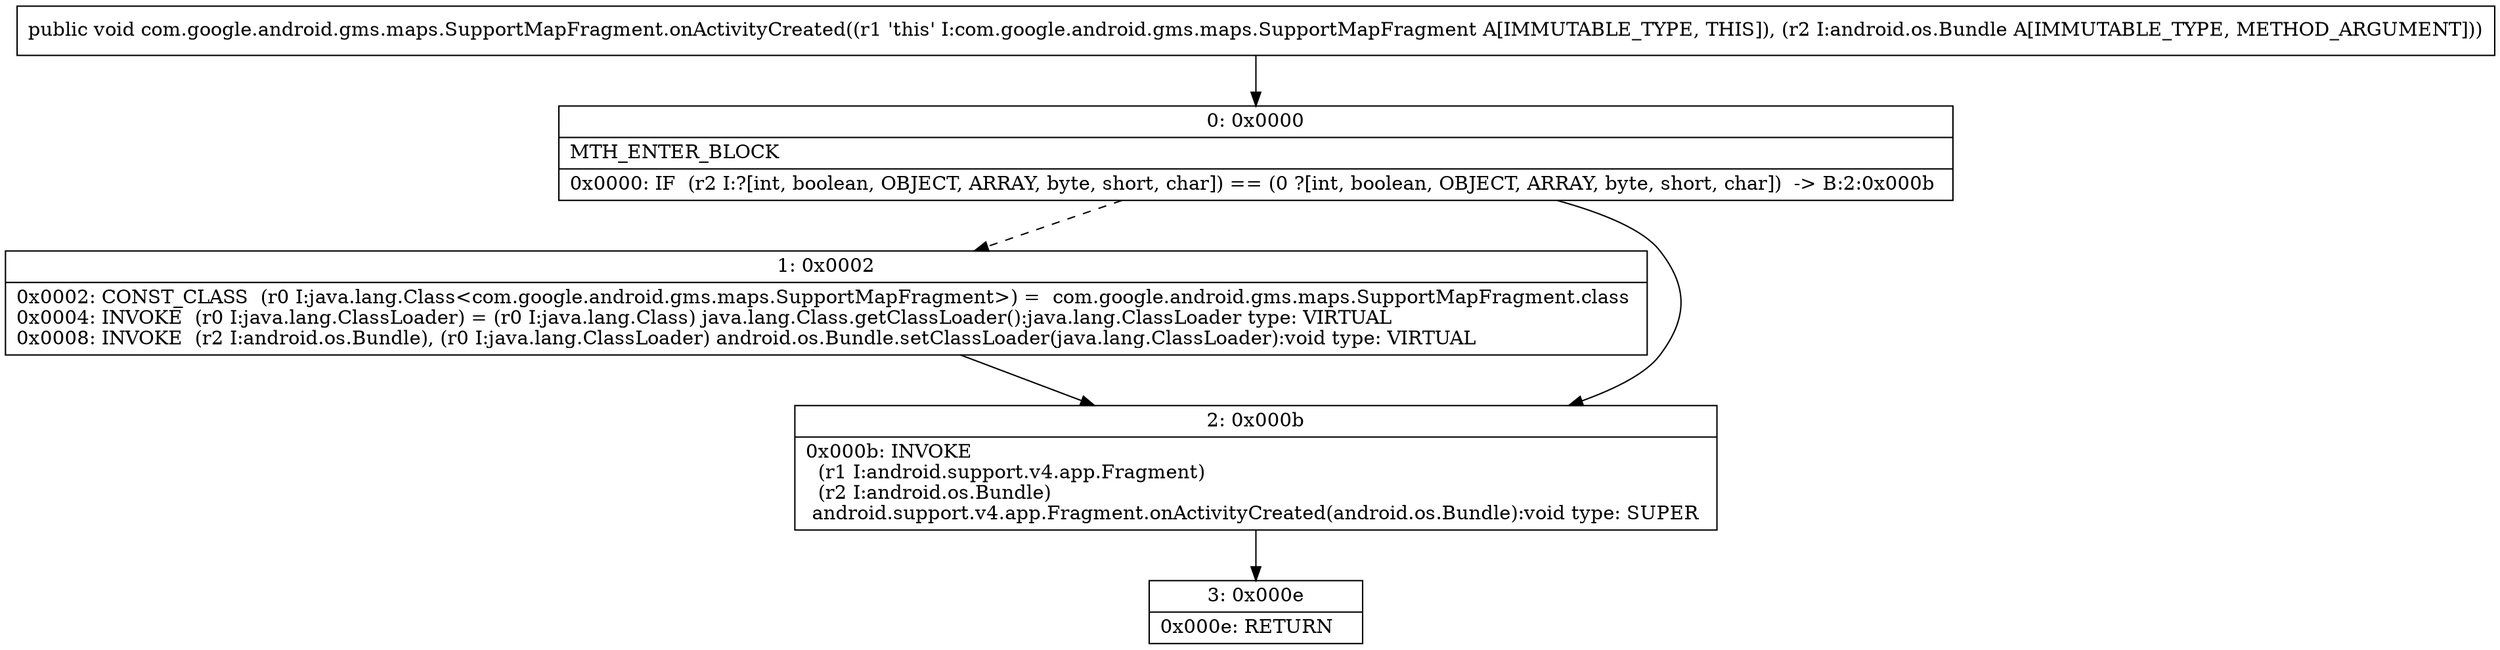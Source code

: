 digraph "CFG forcom.google.android.gms.maps.SupportMapFragment.onActivityCreated(Landroid\/os\/Bundle;)V" {
Node_0 [shape=record,label="{0\:\ 0x0000|MTH_ENTER_BLOCK\l|0x0000: IF  (r2 I:?[int, boolean, OBJECT, ARRAY, byte, short, char]) == (0 ?[int, boolean, OBJECT, ARRAY, byte, short, char])  \-\> B:2:0x000b \l}"];
Node_1 [shape=record,label="{1\:\ 0x0002|0x0002: CONST_CLASS  (r0 I:java.lang.Class\<com.google.android.gms.maps.SupportMapFragment\>) =  com.google.android.gms.maps.SupportMapFragment.class \l0x0004: INVOKE  (r0 I:java.lang.ClassLoader) = (r0 I:java.lang.Class) java.lang.Class.getClassLoader():java.lang.ClassLoader type: VIRTUAL \l0x0008: INVOKE  (r2 I:android.os.Bundle), (r0 I:java.lang.ClassLoader) android.os.Bundle.setClassLoader(java.lang.ClassLoader):void type: VIRTUAL \l}"];
Node_2 [shape=record,label="{2\:\ 0x000b|0x000b: INVOKE  \l  (r1 I:android.support.v4.app.Fragment)\l  (r2 I:android.os.Bundle)\l android.support.v4.app.Fragment.onActivityCreated(android.os.Bundle):void type: SUPER \l}"];
Node_3 [shape=record,label="{3\:\ 0x000e|0x000e: RETURN   \l}"];
MethodNode[shape=record,label="{public void com.google.android.gms.maps.SupportMapFragment.onActivityCreated((r1 'this' I:com.google.android.gms.maps.SupportMapFragment A[IMMUTABLE_TYPE, THIS]), (r2 I:android.os.Bundle A[IMMUTABLE_TYPE, METHOD_ARGUMENT])) }"];
MethodNode -> Node_0;
Node_0 -> Node_1[style=dashed];
Node_0 -> Node_2;
Node_1 -> Node_2;
Node_2 -> Node_3;
}

